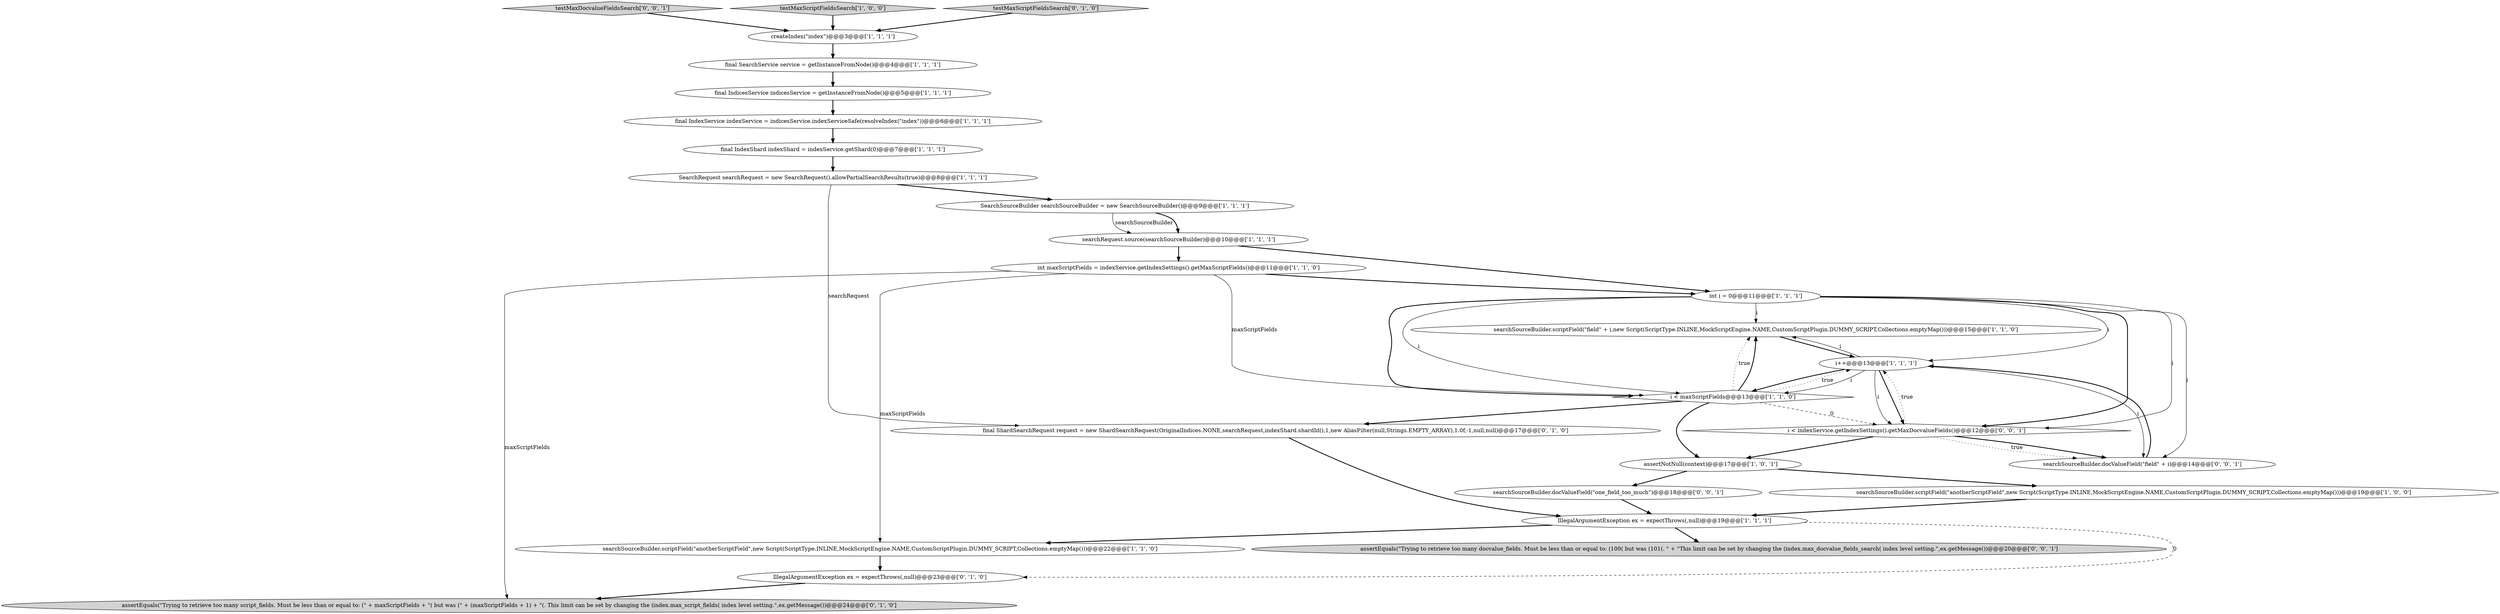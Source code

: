 digraph {
22 [style = filled, label = "testMaxDocvalueFieldsSearch['0', '0', '1']", fillcolor = lightgray, shape = diamond image = "AAA0AAABBB3BBB"];
1 [style = filled, label = "IllegalArgumentException ex = expectThrows(,null)@@@19@@@['1', '1', '1']", fillcolor = white, shape = ellipse image = "AAA0AAABBB1BBB"];
17 [style = filled, label = "searchSourceBuilder.scriptField(\"field\" + i,new Script(ScriptType.INLINE,MockScriptEngine.NAME,CustomScriptPlugin.DUMMY_SCRIPT,Collections.emptyMap()))@@@15@@@['1', '1', '0']", fillcolor = white, shape = ellipse image = "AAA0AAABBB1BBB"];
13 [style = filled, label = "final IndicesService indicesService = getInstanceFromNode()@@@5@@@['1', '1', '1']", fillcolor = white, shape = ellipse image = "AAA0AAABBB1BBB"];
10 [style = filled, label = "int i = 0@@@11@@@['1', '1', '1']", fillcolor = white, shape = ellipse image = "AAA0AAABBB1BBB"];
9 [style = filled, label = "final IndexShard indexShard = indexService.getShard(0)@@@7@@@['1', '1', '1']", fillcolor = white, shape = ellipse image = "AAA0AAABBB1BBB"];
18 [style = filled, label = "final ShardSearchRequest request = new ShardSearchRequest(OriginalIndices.NONE,searchRequest,indexShard.shardId(),1,new AliasFilter(null,Strings.EMPTY_ARRAY),1.0f,-1,null,null)@@@17@@@['0', '1', '0']", fillcolor = white, shape = ellipse image = "AAA1AAABBB2BBB"];
8 [style = filled, label = "createIndex(\"index\")@@@3@@@['1', '1', '1']", fillcolor = white, shape = ellipse image = "AAA0AAABBB1BBB"];
15 [style = filled, label = "searchSourceBuilder.scriptField(\"anotherScriptField\",new Script(ScriptType.INLINE,MockScriptEngine.NAME,CustomScriptPlugin.DUMMY_SCRIPT,Collections.emptyMap()))@@@22@@@['1', '1', '0']", fillcolor = white, shape = ellipse image = "AAA0AAABBB1BBB"];
16 [style = filled, label = "testMaxScriptFieldsSearch['1', '0', '0']", fillcolor = lightgray, shape = diamond image = "AAA0AAABBB1BBB"];
7 [style = filled, label = "searchRequest.source(searchSourceBuilder)@@@10@@@['1', '1', '1']", fillcolor = white, shape = ellipse image = "AAA0AAABBB1BBB"];
21 [style = filled, label = "testMaxScriptFieldsSearch['0', '1', '0']", fillcolor = lightgray, shape = diamond image = "AAA0AAABBB2BBB"];
0 [style = filled, label = "SearchRequest searchRequest = new SearchRequest().allowPartialSearchResults(true)@@@8@@@['1', '1', '1']", fillcolor = white, shape = ellipse image = "AAA0AAABBB1BBB"];
25 [style = filled, label = "assertEquals(\"Trying to retrieve too many docvalue_fields. Must be less than or equal to: (100( but was (101(. \" + \"This limit can be set by changing the (index.max_docvalue_fields_search( index level setting.\",ex.getMessage())@@@20@@@['0', '0', '1']", fillcolor = lightgray, shape = ellipse image = "AAA0AAABBB3BBB"];
11 [style = filled, label = "searchSourceBuilder.scriptField(\"anotherScriptField\",new Script(ScriptType.INLINE,MockScriptEngine.NAME,CustomScriptPlugin.DUMMY_SCRIPT,Collections.emptyMap()))@@@19@@@['1', '0', '0']", fillcolor = white, shape = ellipse image = "AAA0AAABBB1BBB"];
14 [style = filled, label = "assertNotNull(context)@@@17@@@['1', '0', '1']", fillcolor = white, shape = ellipse image = "AAA0AAABBB1BBB"];
23 [style = filled, label = "searchSourceBuilder.docValueField(\"one_field_too_much\")@@@18@@@['0', '0', '1']", fillcolor = white, shape = ellipse image = "AAA0AAABBB3BBB"];
26 [style = filled, label = "searchSourceBuilder.docValueField(\"field\" + i)@@@14@@@['0', '0', '1']", fillcolor = white, shape = ellipse image = "AAA0AAABBB3BBB"];
5 [style = filled, label = "i++@@@13@@@['1', '1', '1']", fillcolor = white, shape = ellipse image = "AAA0AAABBB1BBB"];
2 [style = filled, label = "SearchSourceBuilder searchSourceBuilder = new SearchSourceBuilder()@@@9@@@['1', '1', '1']", fillcolor = white, shape = ellipse image = "AAA0AAABBB1BBB"];
12 [style = filled, label = "i < maxScriptFields@@@13@@@['1', '1', '0']", fillcolor = white, shape = diamond image = "AAA0AAABBB1BBB"];
24 [style = filled, label = "i < indexService.getIndexSettings().getMaxDocvalueFields()@@@12@@@['0', '0', '1']", fillcolor = white, shape = diamond image = "AAA0AAABBB3BBB"];
20 [style = filled, label = "assertEquals(\"Trying to retrieve too many script_fields. Must be less than or equal to: (\" + maxScriptFields + \"( but was (\" + (maxScriptFields + 1) + \"(. This limit can be set by changing the (index.max_script_fields( index level setting.\",ex.getMessage())@@@24@@@['0', '1', '0']", fillcolor = lightgray, shape = ellipse image = "AAA0AAABBB2BBB"];
19 [style = filled, label = "IllegalArgumentException ex = expectThrows(,null)@@@23@@@['0', '1', '0']", fillcolor = white, shape = ellipse image = "AAA1AAABBB2BBB"];
3 [style = filled, label = "final IndexService indexService = indicesService.indexServiceSafe(resolveIndex(\"index\"))@@@6@@@['1', '1', '1']", fillcolor = white, shape = ellipse image = "AAA0AAABBB1BBB"];
6 [style = filled, label = "int maxScriptFields = indexService.getIndexSettings().getMaxScriptFields()@@@11@@@['1', '1', '0']", fillcolor = white, shape = ellipse image = "AAA0AAABBB1BBB"];
4 [style = filled, label = "final SearchService service = getInstanceFromNode()@@@4@@@['1', '1', '1']", fillcolor = white, shape = ellipse image = "AAA0AAABBB1BBB"];
2->7 [style = solid, label="searchSourceBuilder"];
22->8 [style = bold, label=""];
10->24 [style = bold, label=""];
8->4 [style = bold, label=""];
24->26 [style = dotted, label="true"];
2->7 [style = bold, label=""];
7->10 [style = bold, label=""];
23->1 [style = bold, label=""];
12->14 [style = bold, label=""];
6->15 [style = solid, label="maxScriptFields"];
19->20 [style = bold, label=""];
10->26 [style = solid, label="i"];
7->6 [style = bold, label=""];
16->8 [style = bold, label=""];
5->12 [style = solid, label="i"];
15->19 [style = bold, label=""];
10->24 [style = solid, label="i"];
21->8 [style = bold, label=""];
11->1 [style = bold, label=""];
9->0 [style = bold, label=""];
14->11 [style = bold, label=""];
0->18 [style = solid, label="searchRequest"];
1->25 [style = bold, label=""];
6->20 [style = solid, label="maxScriptFields"];
5->26 [style = solid, label="i"];
5->24 [style = solid, label="i"];
12->5 [style = dotted, label="true"];
12->24 [style = dashed, label="0"];
10->12 [style = bold, label=""];
6->10 [style = bold, label=""];
12->17 [style = dotted, label="true"];
1->19 [style = dashed, label="0"];
12->17 [style = bold, label=""];
6->12 [style = solid, label="maxScriptFields"];
26->5 [style = bold, label=""];
5->24 [style = bold, label=""];
3->9 [style = bold, label=""];
24->5 [style = dotted, label="true"];
10->5 [style = solid, label="i"];
12->18 [style = bold, label=""];
1->15 [style = bold, label=""];
13->3 [style = bold, label=""];
14->23 [style = bold, label=""];
4->13 [style = bold, label=""];
18->1 [style = bold, label=""];
5->12 [style = bold, label=""];
10->17 [style = solid, label="i"];
0->2 [style = bold, label=""];
24->14 [style = bold, label=""];
24->26 [style = bold, label=""];
10->12 [style = solid, label="i"];
17->5 [style = bold, label=""];
5->17 [style = solid, label="i"];
}
